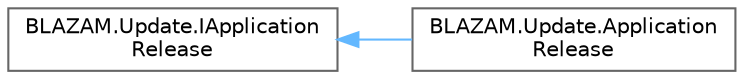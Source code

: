 digraph "Graphical Class Hierarchy"
{
 // LATEX_PDF_SIZE
  bgcolor="transparent";
  edge [fontname=Helvetica,fontsize=10,labelfontname=Helvetica,labelfontsize=10];
  node [fontname=Helvetica,fontsize=10,shape=box,height=0.2,width=0.4];
  rankdir="LR";
  Node0 [id="Node000000",label="BLAZAM.Update.IApplication\lRelease",height=0.2,width=0.4,color="grey40", fillcolor="white", style="filled",URL="$interface_b_l_a_z_a_m_1_1_update_1_1_i_application_release.html",tooltip=" "];
  Node0 -> Node1 [id="edge55_Node000000_Node000001",dir="back",color="steelblue1",style="solid",tooltip=" "];
  Node1 [id="Node000001",label="BLAZAM.Update.Application\lRelease",height=0.2,width=0.4,color="grey40", fillcolor="white", style="filled",URL="$class_b_l_a_z_a_m_1_1_update_1_1_application_release.html",tooltip=" "];
}
